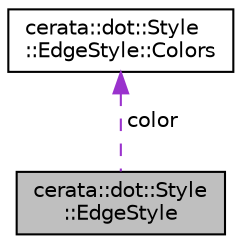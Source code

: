 digraph "cerata::dot::Style::EdgeStyle"
{
 // LATEX_PDF_SIZE
  edge [fontname="Helvetica",fontsize="10",labelfontname="Helvetica",labelfontsize="10"];
  node [fontname="Helvetica",fontsize="10",shape=record];
  Node1 [label="cerata::dot::Style\l::EdgeStyle",height=0.2,width=0.4,color="black", fillcolor="grey75", style="filled", fontcolor="black",tooltip="Style for edges."];
  Node2 -> Node1 [dir="back",color="darkorchid3",fontsize="10",style="dashed",label=" color" ,fontname="Helvetica"];
  Node2 [label="cerata::dot::Style\l::EdgeStyle::Colors",height=0.2,width=0.4,color="black", fillcolor="white", style="filled",URL="$structcerata_1_1dot_1_1_style_1_1_edge_style_1_1_colors.html",tooltip="Specific edge colors."];
}
